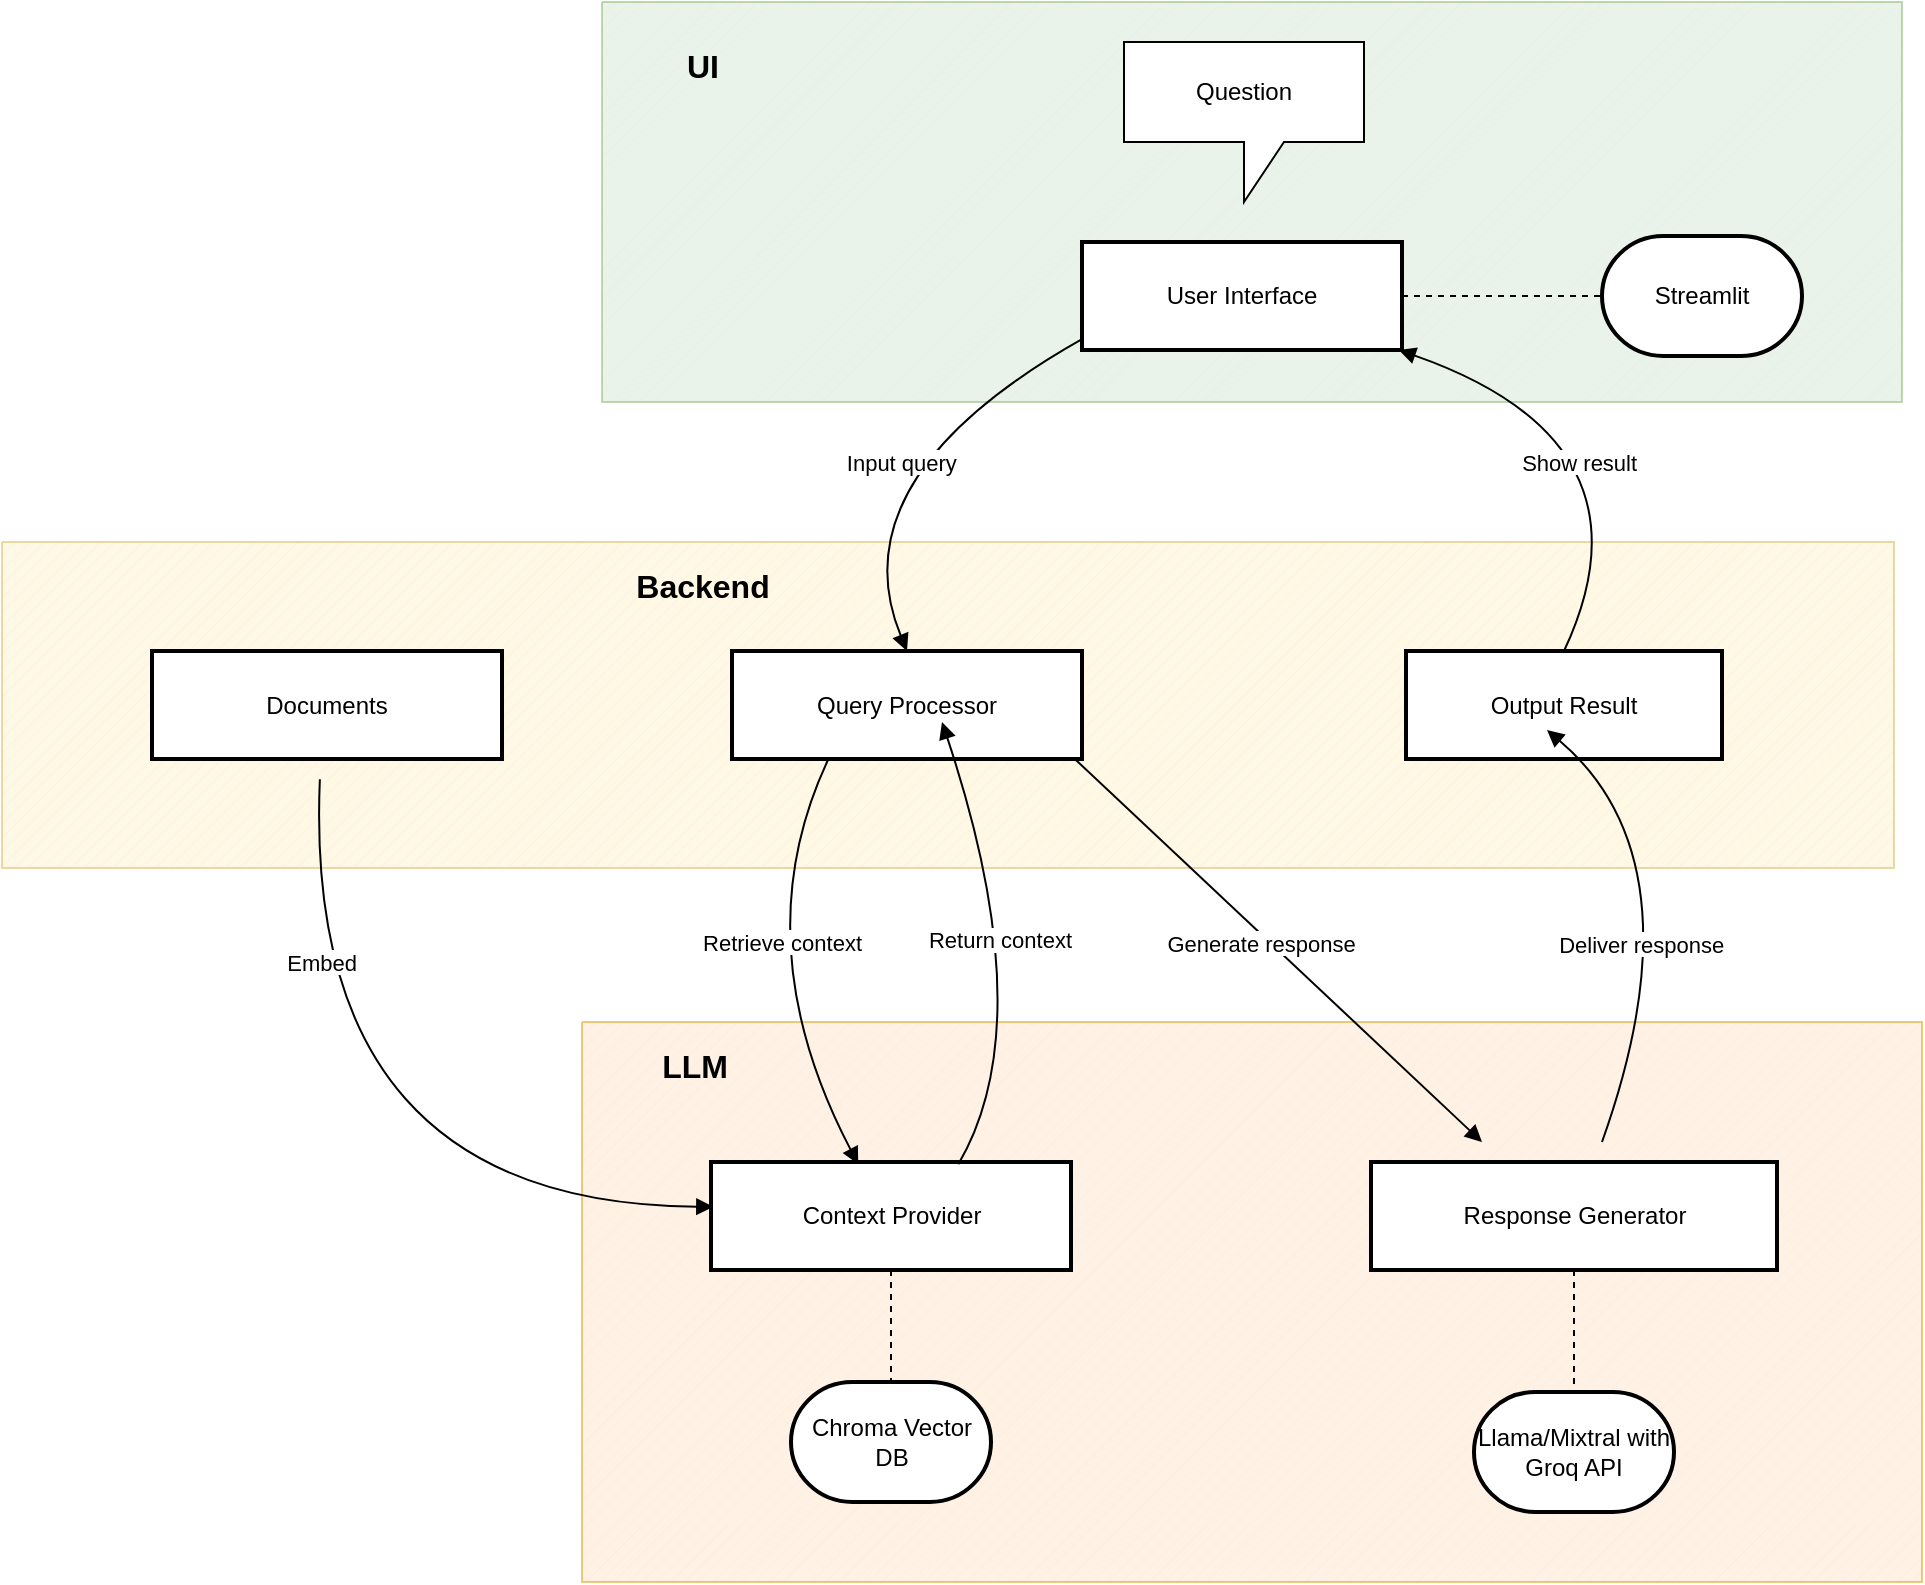 <mxfile version="28.1.0">
  <diagram id="PCvDaVlzvgcHmpy4BJ9M" name="Page-1">
    <mxGraphModel dx="2005" dy="1769" grid="1" gridSize="10" guides="1" tooltips="1" connect="1" arrows="1" fold="1" page="1" pageScale="1" pageWidth="827" pageHeight="1169" math="0" shadow="0">
      <root>
        <mxCell id="0" />
        <mxCell id="1" parent="0" />
        <mxCell id="bxIp6LP2WJTa8kewbEx1-21" value="" style="verticalLabelPosition=bottom;verticalAlign=top;html=1;shape=mxgraph.basic.patternFillRect;fillStyle=diag;step=5;fillStrokeWidth=0.2;fillStrokeColor=#dddddd;fillColor=#d5e8d4;strokeColor=#82b366;opacity=50;" parent="1" vertex="1">
          <mxGeometry x="50" y="-140" width="650" height="200" as="geometry" />
        </mxCell>
        <mxCell id="bxIp6LP2WJTa8kewbEx1-20" value="" style="verticalLabelPosition=bottom;verticalAlign=top;html=1;shape=mxgraph.basic.patternFillRect;fillStyle=diag;step=5;fillStrokeWidth=0.2;fillStrokeColor=#dddddd;fillColor=#fff2cc;strokeColor=#d6b656;opacity=50;" parent="1" vertex="1">
          <mxGeometry x="-250" y="130" width="946" height="163" as="geometry" />
        </mxCell>
        <mxCell id="bxIp6LP2WJTa8kewbEx1-19" value="" style="verticalLabelPosition=bottom;verticalAlign=top;html=1;shape=mxgraph.basic.patternFillRect;fillStyle=diag;step=5;fillStrokeWidth=0.2;fillStrokeColor=#dddddd;fillColor=#ffe6cc;strokeColor=#d79b00;opacity=50;" parent="1" vertex="1">
          <mxGeometry x="40" y="370" width="670" height="280" as="geometry" />
        </mxCell>
        <mxCell id="ILXKeEhbmHxRaSIU_uF9-27" value="" style="edgeStyle=orthogonalEdgeStyle;rounded=0;orthogonalLoop=1;jettySize=auto;html=1;dashed=1;endArrow=none;endFill=0;" edge="1" parent="1" source="2" target="ILXKeEhbmHxRaSIU_uF9-15">
          <mxGeometry relative="1" as="geometry" />
        </mxCell>
        <mxCell id="2" value="User Interface" style="whiteSpace=wrap;strokeWidth=2;" parent="1" vertex="1">
          <mxGeometry x="290" y="-20" width="160" height="54" as="geometry" />
        </mxCell>
        <mxCell id="3" value="Query Processor" style="whiteSpace=wrap;strokeWidth=2;" parent="1" vertex="1">
          <mxGeometry x="115" y="184.5" width="175" height="54" as="geometry" />
        </mxCell>
        <mxCell id="ILXKeEhbmHxRaSIU_uF9-26" value="" style="edgeStyle=orthogonalEdgeStyle;rounded=0;orthogonalLoop=1;jettySize=auto;html=1;dashed=1;endArrow=none;endFill=0;" edge="1" parent="1" source="4" target="ILXKeEhbmHxRaSIU_uF9-18">
          <mxGeometry relative="1" as="geometry" />
        </mxCell>
        <mxCell id="4" value="Context Provider" style="whiteSpace=wrap;strokeWidth=2;" parent="1" vertex="1">
          <mxGeometry x="104.5" y="440" width="180" height="54" as="geometry" />
        </mxCell>
        <mxCell id="ILXKeEhbmHxRaSIU_uF9-25" value="" style="edgeStyle=orthogonalEdgeStyle;rounded=0;orthogonalLoop=1;jettySize=auto;html=1;dashed=1;endArrow=none;endFill=0;" edge="1" parent="1" source="5" target="ILXKeEhbmHxRaSIU_uF9-23">
          <mxGeometry relative="1" as="geometry" />
        </mxCell>
        <mxCell id="5" value="Response Generator" style="whiteSpace=wrap;strokeWidth=2;" parent="1" vertex="1">
          <mxGeometry x="434.5" y="440" width="203" height="54" as="geometry" />
        </mxCell>
        <mxCell id="7" value="Output Result" style="whiteSpace=wrap;strokeWidth=2;" parent="1" vertex="1">
          <mxGeometry x="452" y="184.5" width="158" height="54" as="geometry" />
        </mxCell>
        <mxCell id="8" value="Input query" style="curved=1;startArrow=none;endArrow=block;exitX=0;exitY=0.9;entryX=0.5;entryY=-0.01;" parent="1" source="2" target="3" edge="1">
          <mxGeometry x="-0.075" y="9" relative="1" as="geometry">
            <Array as="points">
              <mxPoint x="167" y="98" />
            </Array>
            <mxPoint as="offset" />
          </mxGeometry>
        </mxCell>
        <mxCell id="9" value="Retrieve context" style="curved=1;startArrow=none;endArrow=block;exitX=0.28;exitY=0.99;entryX=0.409;entryY=0.021;entryDx=0;entryDy=0;entryPerimeter=0;" parent="1" source="3" target="4" edge="1">
          <mxGeometry x="-0.025" y="18" relative="1" as="geometry">
            <Array as="points">
              <mxPoint x="120" y="330" />
            </Array>
            <mxPoint x="170" y="430" as="targetPoint" />
            <mxPoint as="offset" />
          </mxGeometry>
        </mxCell>
        <mxCell id="10" value="Return context" style="curved=1;startArrow=none;endArrow=block;exitX=0.687;exitY=0.021;exitDx=0;exitDy=0;exitPerimeter=0;" parent="1" source="4" edge="1">
          <mxGeometry x="0.054" y="6" relative="1" as="geometry">
            <Array as="points">
              <mxPoint x="270" y="370" />
            </Array>
            <mxPoint x="220" y="220" as="targetPoint" />
            <mxPoint x="-1" y="-1" as="offset" />
          </mxGeometry>
        </mxCell>
        <mxCell id="11" value="Generate response" style="curved=1;startArrow=none;endArrow=block;exitX=0.97;exitY=0.99;" parent="1" source="3" edge="1">
          <mxGeometry x="-0.064" y="-3" relative="1" as="geometry">
            <Array as="points" />
            <mxPoint x="490" y="430" as="targetPoint" />
            <mxPoint as="offset" />
          </mxGeometry>
        </mxCell>
        <mxCell id="14" value="Deliver response" style="curved=1;startArrow=none;endArrow=block;entryX=0.28;entryY=-0.01;" parent="1" edge="1">
          <mxGeometry x="-0.194" y="15" relative="1" as="geometry">
            <Array as="points">
              <mxPoint x="600" y="290" />
            </Array>
            <mxPoint x="550" y="430" as="sourcePoint" />
            <mxPoint x="522.492" y="224" as="targetPoint" />
            <mxPoint y="1" as="offset" />
          </mxGeometry>
        </mxCell>
        <mxCell id="15" value="Show result" style="curved=1;startArrow=none;endArrow=block;exitX=0.5;exitY=-0.01;entryX=0.99;entryY=1;" parent="1" source="7" target="2" edge="1">
          <mxGeometry x="0.184" y="23" relative="1" as="geometry">
            <Array as="points">
              <mxPoint x="580" y="80" />
            </Array>
            <mxPoint as="offset" />
          </mxGeometry>
        </mxCell>
        <mxCell id="bxIp6LP2WJTa8kewbEx1-18" value="Question" style="shape=callout;whiteSpace=wrap;html=1;perimeter=calloutPerimeter;" parent="1" vertex="1">
          <mxGeometry x="311" y="-120" width="120" height="80" as="geometry" />
        </mxCell>
        <mxCell id="bxIp6LP2WJTa8kewbEx1-22" value="&lt;font style=&quot;font-size: 16px;&quot;&gt;UI&lt;/font&gt;" style="text;strokeColor=none;fillColor=none;html=1;fontSize=24;fontStyle=1;verticalAlign=middle;align=center;" parent="1" vertex="1">
          <mxGeometry x="50" y="-130" width="100" height="40" as="geometry" />
        </mxCell>
        <mxCell id="bxIp6LP2WJTa8kewbEx1-23" value="&lt;font style=&quot;font-size: 16px;&quot;&gt;Backend&lt;/font&gt;" style="text;strokeColor=none;fillColor=none;html=1;fontSize=24;fontStyle=1;verticalAlign=middle;align=center;" parent="1" vertex="1">
          <mxGeometry x="50" y="130" width="100" height="40" as="geometry" />
        </mxCell>
        <mxCell id="bxIp6LP2WJTa8kewbEx1-24" style="edgeStyle=orthogonalEdgeStyle;rounded=0;orthogonalLoop=1;jettySize=auto;html=1;exitX=0.5;exitY=1;exitDx=0;exitDy=0;" parent="1" source="bxIp6LP2WJTa8kewbEx1-23" target="bxIp6LP2WJTa8kewbEx1-23" edge="1">
          <mxGeometry relative="1" as="geometry" />
        </mxCell>
        <mxCell id="bxIp6LP2WJTa8kewbEx1-25" value="&lt;font style=&quot;font-size: 16px;&quot;&gt;LLM&lt;/font&gt;" style="text;strokeColor=none;fillColor=none;html=1;fontSize=24;fontStyle=1;verticalAlign=middle;align=center;" parent="1" vertex="1">
          <mxGeometry x="46" y="370" width="100" height="40" as="geometry" />
        </mxCell>
        <mxCell id="ILXKeEhbmHxRaSIU_uF9-15" value="Streamlit" style="strokeWidth=2;html=1;shape=mxgraph.flowchart.terminator;whiteSpace=wrap;" vertex="1" parent="1">
          <mxGeometry x="550" y="-23" width="100" height="60" as="geometry" />
        </mxCell>
        <mxCell id="ILXKeEhbmHxRaSIU_uF9-18" value="Chroma Vector DB" style="strokeWidth=2;html=1;shape=mxgraph.flowchart.terminator;whiteSpace=wrap;" vertex="1" parent="1">
          <mxGeometry x="144.5" y="550" width="100" height="60" as="geometry" />
        </mxCell>
        <mxCell id="ILXKeEhbmHxRaSIU_uF9-23" value="Llama/Mixtral with Groq API" style="strokeWidth=2;html=1;shape=mxgraph.flowchart.terminator;whiteSpace=wrap;" vertex="1" parent="1">
          <mxGeometry x="486" y="555" width="100" height="60" as="geometry" />
        </mxCell>
        <mxCell id="ILXKeEhbmHxRaSIU_uF9-28" value="Documents" style="whiteSpace=wrap;strokeWidth=2;" vertex="1" parent="1">
          <mxGeometry x="-175" y="184.5" width="175" height="54" as="geometry" />
        </mxCell>
        <mxCell id="ILXKeEhbmHxRaSIU_uF9-30" value="Embed" style="curved=1;startArrow=none;endArrow=block;exitX=0.168;exitY=0.728;entryX=0.098;entryY=0.33;entryDx=0;entryDy=0;entryPerimeter=0;exitDx=0;exitDy=0;exitPerimeter=0;" edge="1" parent="1" source="bxIp6LP2WJTa8kewbEx1-20" target="bxIp6LP2WJTa8kewbEx1-19">
          <mxGeometry x="-0.564" y="5" relative="1" as="geometry">
            <Array as="points">
              <mxPoint x="-100" y="461" />
            </Array>
            <mxPoint x="-42" y="572" as="targetPoint" />
            <mxPoint x="-57" y="370" as="sourcePoint" />
            <mxPoint as="offset" />
          </mxGeometry>
        </mxCell>
      </root>
    </mxGraphModel>
  </diagram>
</mxfile>
